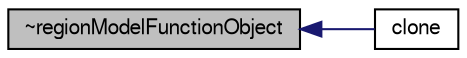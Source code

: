 digraph "~regionModelFunctionObject"
{
  bgcolor="transparent";
  edge [fontname="FreeSans",fontsize="10",labelfontname="FreeSans",labelfontsize="10"];
  node [fontname="FreeSans",fontsize="10",shape=record];
  rankdir="LR";
  Node10 [label="~regionModelFunctionObject",height=0.2,width=0.4,color="black", fillcolor="grey75", style="filled", fontcolor="black"];
  Node10 -> Node11 [dir="back",color="midnightblue",fontsize="10",style="solid",fontname="FreeSans"];
  Node11 [label="clone",height=0.2,width=0.4,color="black",URL="$a29006.html#a075060f5464811fb0bed4fa84acde793",tooltip="Construct and return a clone. "];
}
